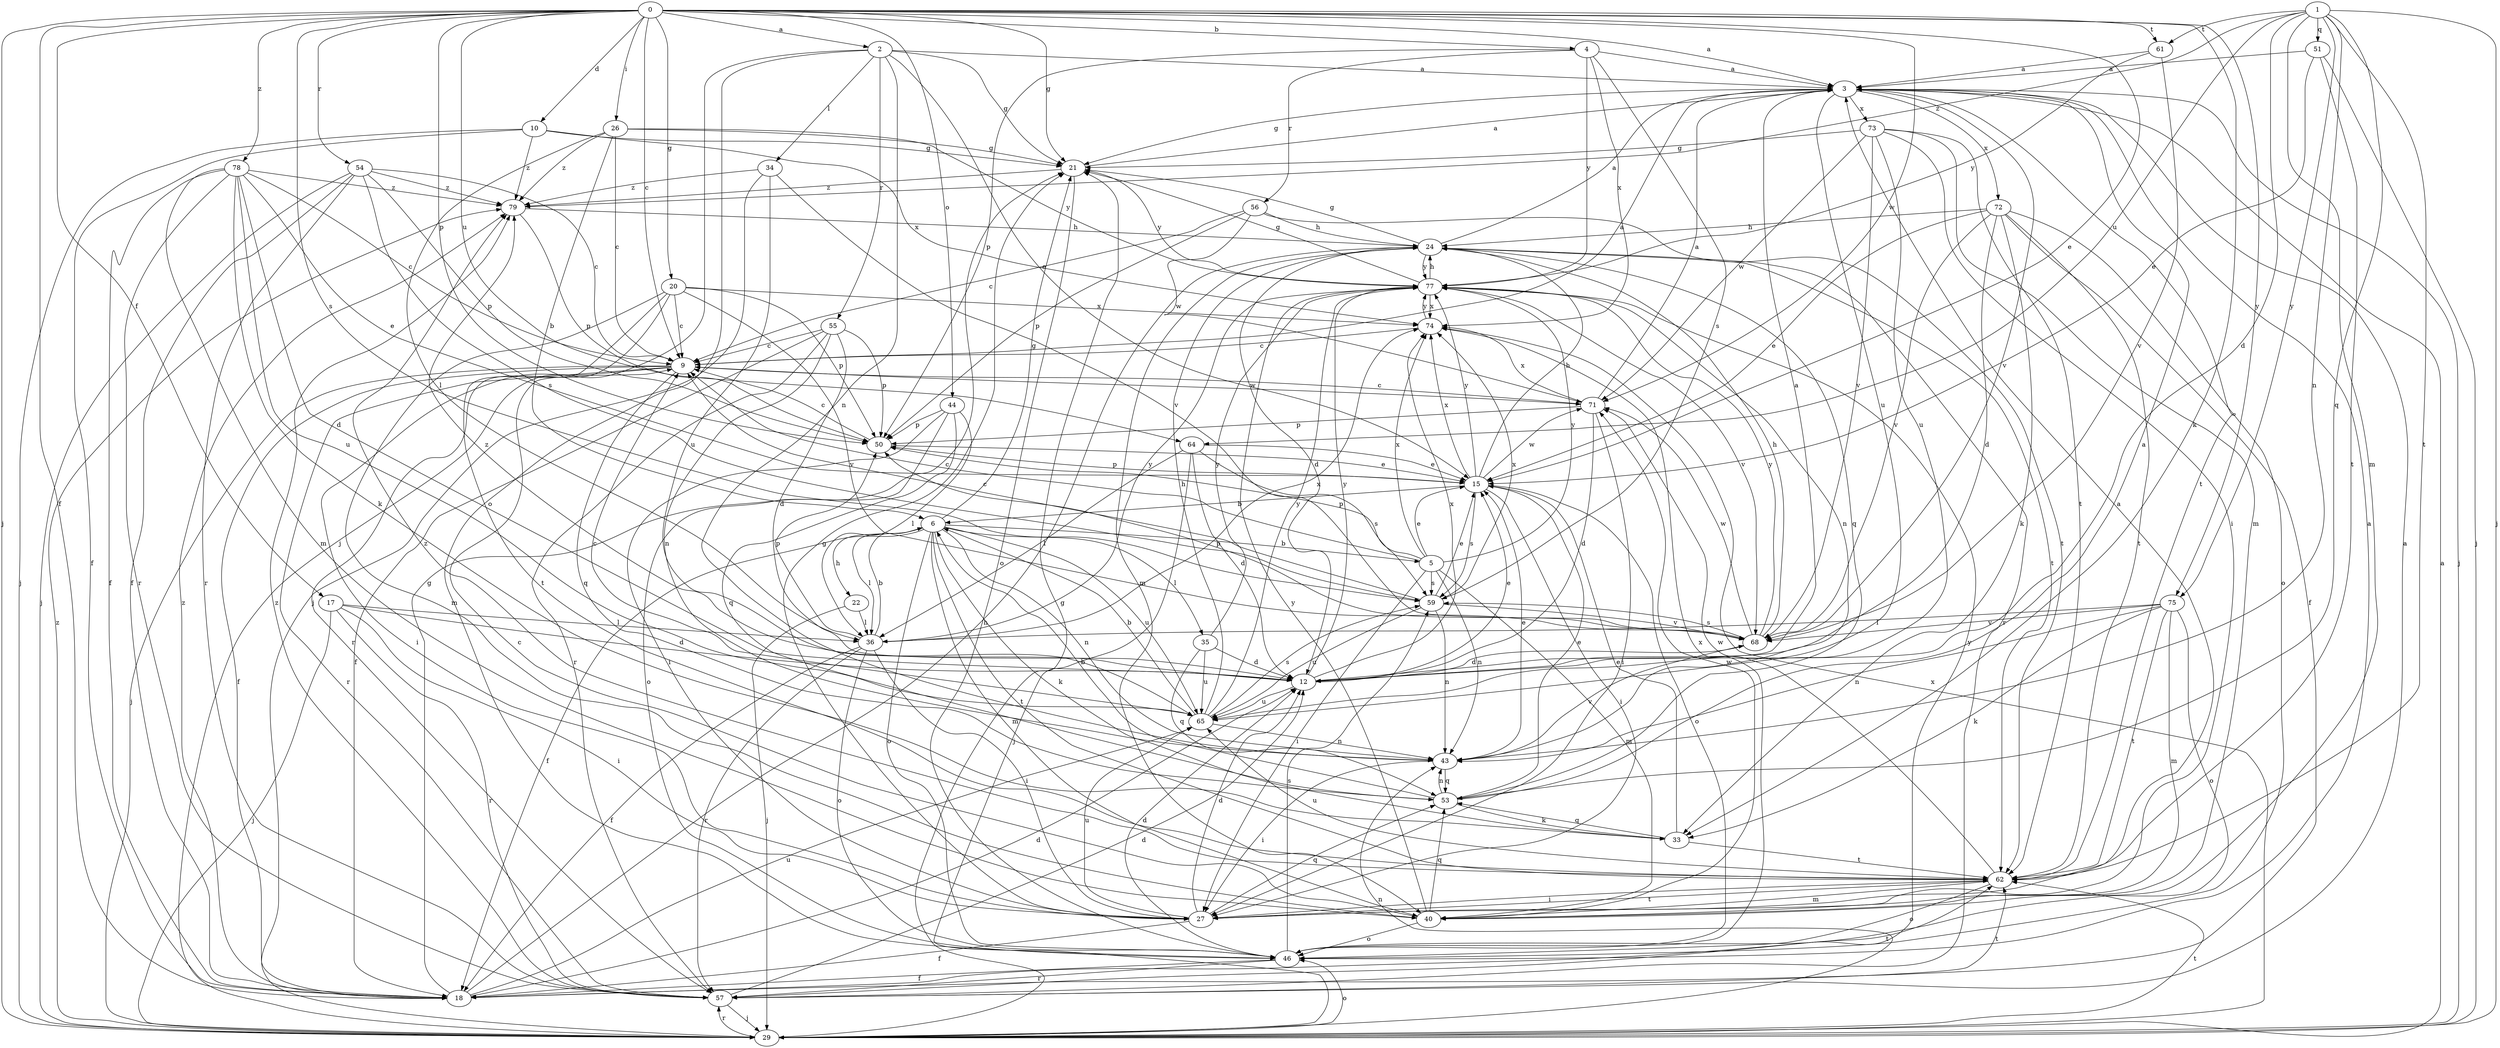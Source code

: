 strict digraph  {
0;
1;
2;
3;
4;
5;
6;
9;
10;
12;
15;
17;
18;
20;
21;
22;
24;
26;
27;
29;
33;
34;
35;
36;
40;
43;
44;
46;
50;
51;
53;
54;
55;
56;
57;
59;
61;
62;
64;
65;
68;
71;
72;
73;
74;
75;
77;
78;
79;
0 -> 2  [label=a];
0 -> 3  [label=a];
0 -> 4  [label=b];
0 -> 9  [label=c];
0 -> 10  [label=d];
0 -> 15  [label=e];
0 -> 17  [label=f];
0 -> 18  [label=f];
0 -> 20  [label=g];
0 -> 21  [label=g];
0 -> 26  [label=i];
0 -> 29  [label=j];
0 -> 33  [label=k];
0 -> 44  [label=o];
0 -> 50  [label=p];
0 -> 54  [label=r];
0 -> 59  [label=s];
0 -> 61  [label=t];
0 -> 64  [label=u];
0 -> 71  [label=w];
0 -> 75  [label=y];
0 -> 78  [label=z];
1 -> 12  [label=d];
1 -> 29  [label=j];
1 -> 40  [label=m];
1 -> 43  [label=n];
1 -> 51  [label=q];
1 -> 53  [label=q];
1 -> 61  [label=t];
1 -> 62  [label=t];
1 -> 64  [label=u];
1 -> 75  [label=y];
1 -> 79  [label=z];
2 -> 3  [label=a];
2 -> 15  [label=e];
2 -> 21  [label=g];
2 -> 29  [label=j];
2 -> 34  [label=l];
2 -> 43  [label=n];
2 -> 46  [label=o];
2 -> 55  [label=r];
3 -> 21  [label=g];
3 -> 29  [label=j];
3 -> 62  [label=t];
3 -> 65  [label=u];
3 -> 68  [label=v];
3 -> 72  [label=x];
3 -> 73  [label=x];
4 -> 3  [label=a];
4 -> 50  [label=p];
4 -> 56  [label=r];
4 -> 59  [label=s];
4 -> 74  [label=x];
4 -> 77  [label=y];
5 -> 9  [label=c];
5 -> 15  [label=e];
5 -> 27  [label=i];
5 -> 40  [label=m];
5 -> 43  [label=n];
5 -> 50  [label=p];
5 -> 59  [label=s];
5 -> 74  [label=x];
5 -> 77  [label=y];
6 -> 5  [label=b];
6 -> 18  [label=f];
6 -> 21  [label=g];
6 -> 22  [label=h];
6 -> 33  [label=k];
6 -> 35  [label=l];
6 -> 36  [label=l];
6 -> 40  [label=m];
6 -> 43  [label=n];
6 -> 46  [label=o];
6 -> 62  [label=t];
6 -> 65  [label=u];
9 -> 3  [label=a];
9 -> 18  [label=f];
9 -> 27  [label=i];
9 -> 29  [label=j];
9 -> 53  [label=q];
9 -> 57  [label=r];
9 -> 71  [label=w];
10 -> 18  [label=f];
10 -> 21  [label=g];
10 -> 29  [label=j];
10 -> 74  [label=x];
10 -> 79  [label=z];
12 -> 3  [label=a];
12 -> 15  [label=e];
12 -> 65  [label=u];
12 -> 74  [label=x];
12 -> 77  [label=y];
12 -> 79  [label=z];
15 -> 6  [label=b];
15 -> 24  [label=h];
15 -> 27  [label=i];
15 -> 46  [label=o];
15 -> 50  [label=p];
15 -> 59  [label=s];
15 -> 71  [label=w];
15 -> 74  [label=x];
15 -> 77  [label=y];
17 -> 12  [label=d];
17 -> 27  [label=i];
17 -> 29  [label=j];
17 -> 36  [label=l];
17 -> 57  [label=r];
18 -> 12  [label=d];
18 -> 21  [label=g];
18 -> 24  [label=h];
18 -> 62  [label=t];
18 -> 65  [label=u];
18 -> 79  [label=z];
20 -> 9  [label=c];
20 -> 40  [label=m];
20 -> 50  [label=p];
20 -> 57  [label=r];
20 -> 62  [label=t];
20 -> 68  [label=v];
20 -> 74  [label=x];
21 -> 3  [label=a];
21 -> 46  [label=o];
21 -> 77  [label=y];
21 -> 79  [label=z];
22 -> 29  [label=j];
22 -> 36  [label=l];
24 -> 3  [label=a];
24 -> 12  [label=d];
24 -> 21  [label=g];
24 -> 40  [label=m];
24 -> 53  [label=q];
24 -> 57  [label=r];
24 -> 62  [label=t];
24 -> 77  [label=y];
26 -> 6  [label=b];
26 -> 9  [label=c];
26 -> 21  [label=g];
26 -> 36  [label=l];
26 -> 77  [label=y];
26 -> 79  [label=z];
27 -> 3  [label=a];
27 -> 12  [label=d];
27 -> 18  [label=f];
27 -> 21  [label=g];
27 -> 53  [label=q];
27 -> 62  [label=t];
27 -> 65  [label=u];
29 -> 3  [label=a];
29 -> 21  [label=g];
29 -> 43  [label=n];
29 -> 46  [label=o];
29 -> 57  [label=r];
29 -> 62  [label=t];
29 -> 74  [label=x];
29 -> 79  [label=z];
33 -> 15  [label=e];
33 -> 53  [label=q];
33 -> 62  [label=t];
34 -> 29  [label=j];
34 -> 65  [label=u];
34 -> 68  [label=v];
34 -> 79  [label=z];
35 -> 12  [label=d];
35 -> 53  [label=q];
35 -> 65  [label=u];
35 -> 77  [label=y];
36 -> 6  [label=b];
36 -> 18  [label=f];
36 -> 27  [label=i];
36 -> 46  [label=o];
36 -> 50  [label=p];
36 -> 57  [label=r];
36 -> 74  [label=x];
36 -> 77  [label=y];
40 -> 9  [label=c];
40 -> 46  [label=o];
40 -> 53  [label=q];
40 -> 71  [label=w];
40 -> 77  [label=y];
43 -> 15  [label=e];
43 -> 27  [label=i];
43 -> 53  [label=q];
43 -> 68  [label=v];
44 -> 27  [label=i];
44 -> 36  [label=l];
44 -> 46  [label=o];
44 -> 50  [label=p];
44 -> 53  [label=q];
46 -> 3  [label=a];
46 -> 12  [label=d];
46 -> 18  [label=f];
46 -> 57  [label=r];
46 -> 59  [label=s];
46 -> 74  [label=x];
50 -> 9  [label=c];
50 -> 15  [label=e];
51 -> 3  [label=a];
51 -> 15  [label=e];
51 -> 29  [label=j];
51 -> 62  [label=t];
53 -> 3  [label=a];
53 -> 6  [label=b];
53 -> 15  [label=e];
53 -> 33  [label=k];
53 -> 43  [label=n];
54 -> 9  [label=c];
54 -> 18  [label=f];
54 -> 29  [label=j];
54 -> 50  [label=p];
54 -> 57  [label=r];
54 -> 59  [label=s];
54 -> 79  [label=z];
55 -> 9  [label=c];
55 -> 12  [label=d];
55 -> 18  [label=f];
55 -> 43  [label=n];
55 -> 50  [label=p];
55 -> 57  [label=r];
56 -> 9  [label=c];
56 -> 24  [label=h];
56 -> 50  [label=p];
56 -> 62  [label=t];
56 -> 71  [label=w];
57 -> 3  [label=a];
57 -> 12  [label=d];
57 -> 29  [label=j];
57 -> 62  [label=t];
57 -> 77  [label=y];
57 -> 79  [label=z];
59 -> 9  [label=c];
59 -> 15  [label=e];
59 -> 43  [label=n];
59 -> 65  [label=u];
59 -> 68  [label=v];
59 -> 74  [label=x];
61 -> 3  [label=a];
61 -> 68  [label=v];
61 -> 77  [label=y];
62 -> 27  [label=i];
62 -> 40  [label=m];
62 -> 46  [label=o];
62 -> 65  [label=u];
62 -> 71  [label=w];
62 -> 79  [label=z];
64 -> 12  [label=d];
64 -> 15  [label=e];
64 -> 29  [label=j];
64 -> 36  [label=l];
64 -> 59  [label=s];
65 -> 6  [label=b];
65 -> 9  [label=c];
65 -> 24  [label=h];
65 -> 43  [label=n];
65 -> 59  [label=s];
65 -> 77  [label=y];
68 -> 12  [label=d];
68 -> 24  [label=h];
68 -> 50  [label=p];
68 -> 59  [label=s];
68 -> 71  [label=w];
68 -> 77  [label=y];
71 -> 3  [label=a];
71 -> 9  [label=c];
71 -> 12  [label=d];
71 -> 27  [label=i];
71 -> 50  [label=p];
71 -> 74  [label=x];
72 -> 12  [label=d];
72 -> 15  [label=e];
72 -> 18  [label=f];
72 -> 24  [label=h];
72 -> 33  [label=k];
72 -> 46  [label=o];
72 -> 62  [label=t];
72 -> 68  [label=v];
73 -> 21  [label=g];
73 -> 27  [label=i];
73 -> 40  [label=m];
73 -> 62  [label=t];
73 -> 65  [label=u];
73 -> 68  [label=v];
73 -> 71  [label=w];
74 -> 9  [label=c];
74 -> 77  [label=y];
75 -> 33  [label=k];
75 -> 36  [label=l];
75 -> 40  [label=m];
75 -> 43  [label=n];
75 -> 46  [label=o];
75 -> 62  [label=t];
75 -> 68  [label=v];
77 -> 21  [label=g];
77 -> 24  [label=h];
77 -> 43  [label=n];
77 -> 68  [label=v];
77 -> 74  [label=x];
78 -> 9  [label=c];
78 -> 12  [label=d];
78 -> 15  [label=e];
78 -> 18  [label=f];
78 -> 33  [label=k];
78 -> 40  [label=m];
78 -> 57  [label=r];
78 -> 65  [label=u];
78 -> 79  [label=z];
79 -> 24  [label=h];
79 -> 50  [label=p];
}
